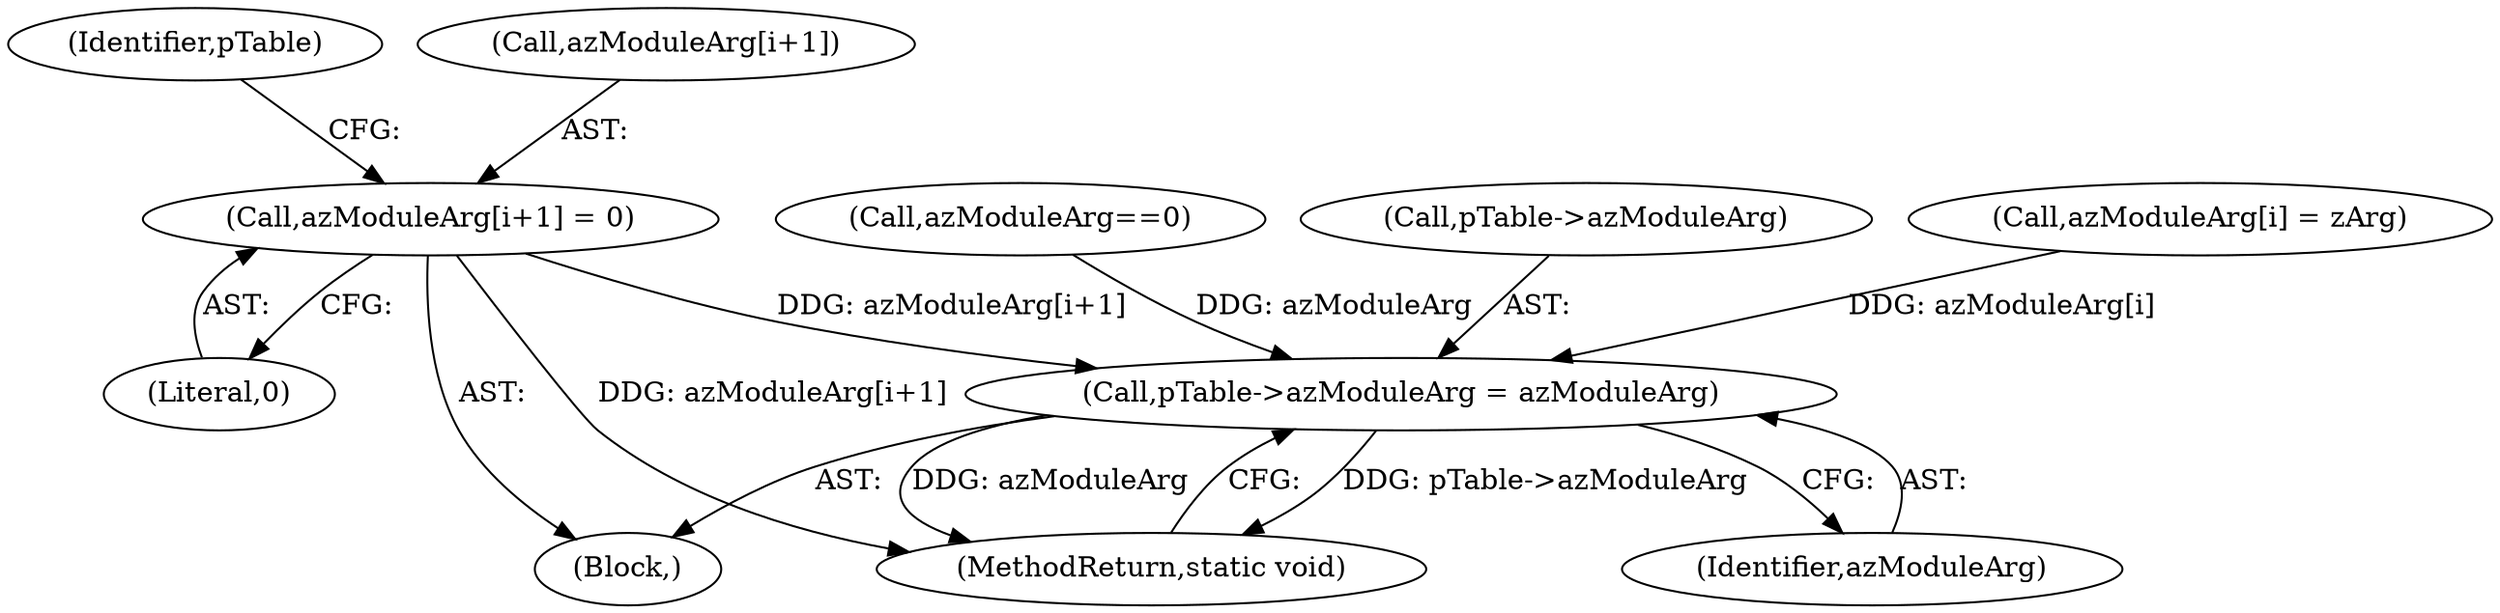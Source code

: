 digraph "0_Chrome_517ac71c9ee27f856f9becde8abea7d1604af9d4_0@array" {
"1000147" [label="(Call,azModuleArg[i+1] = 0)"];
"1000154" [label="(Call,pTable->azModuleArg = azModuleArg)"];
"1000134" [label="(Block,)"];
"1000156" [label="(Identifier,pTable)"];
"1000159" [label="(MethodReturn,static void)"];
"1000126" [label="(Call,azModuleArg==0)"];
"1000155" [label="(Call,pTable->azModuleArg)"];
"1000153" [label="(Literal,0)"];
"1000158" [label="(Identifier,azModuleArg)"];
"1000148" [label="(Call,azModuleArg[i+1])"];
"1000147" [label="(Call,azModuleArg[i+1] = 0)"];
"1000154" [label="(Call,pTable->azModuleArg = azModuleArg)"];
"1000142" [label="(Call,azModuleArg[i] = zArg)"];
"1000147" -> "1000134"  [label="AST: "];
"1000147" -> "1000153"  [label="CFG: "];
"1000148" -> "1000147"  [label="AST: "];
"1000153" -> "1000147"  [label="AST: "];
"1000156" -> "1000147"  [label="CFG: "];
"1000147" -> "1000159"  [label="DDG: azModuleArg[i+1]"];
"1000147" -> "1000154"  [label="DDG: azModuleArg[i+1]"];
"1000154" -> "1000134"  [label="AST: "];
"1000154" -> "1000158"  [label="CFG: "];
"1000155" -> "1000154"  [label="AST: "];
"1000158" -> "1000154"  [label="AST: "];
"1000159" -> "1000154"  [label="CFG: "];
"1000154" -> "1000159"  [label="DDG: pTable->azModuleArg"];
"1000154" -> "1000159"  [label="DDG: azModuleArg"];
"1000126" -> "1000154"  [label="DDG: azModuleArg"];
"1000142" -> "1000154"  [label="DDG: azModuleArg[i]"];
}
